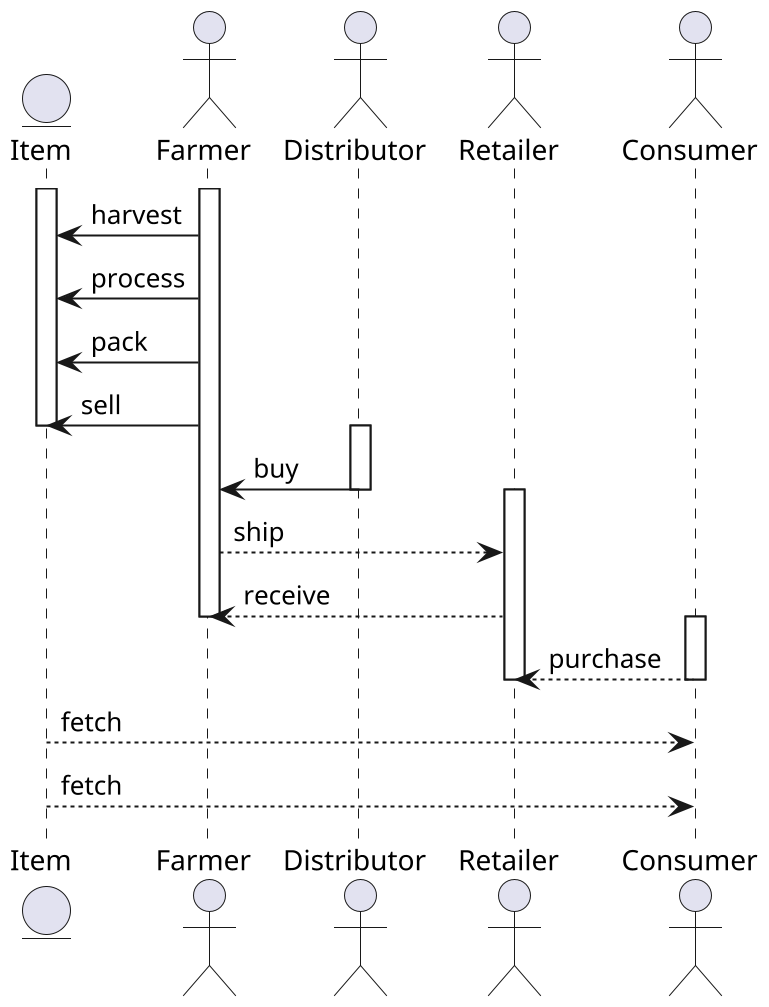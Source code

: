 @startuml
scale 2
entity Item
actor Farmer
actor Distributor
actor Retailer
actor Consumer
activate Item
activate Farmer
Farmer -> Item : harvest
Farmer -> Item : process
Farmer -> Item : pack
Farmer -> Item : sell
deactivate Item
activate Distributor
Distributor -> Farmer : buy
deactivate Distributor
activate Retailer
Farmer --> Retailer : ship
Retailer --> Farmer : receive
deactivate Farmer
activate Consumer
Consumer --> Retailer : purchase
deactivate Retailer
deactivate Consumer
Item --> Consumer : fetch
Item --> Consumer : fetch
@enduml
